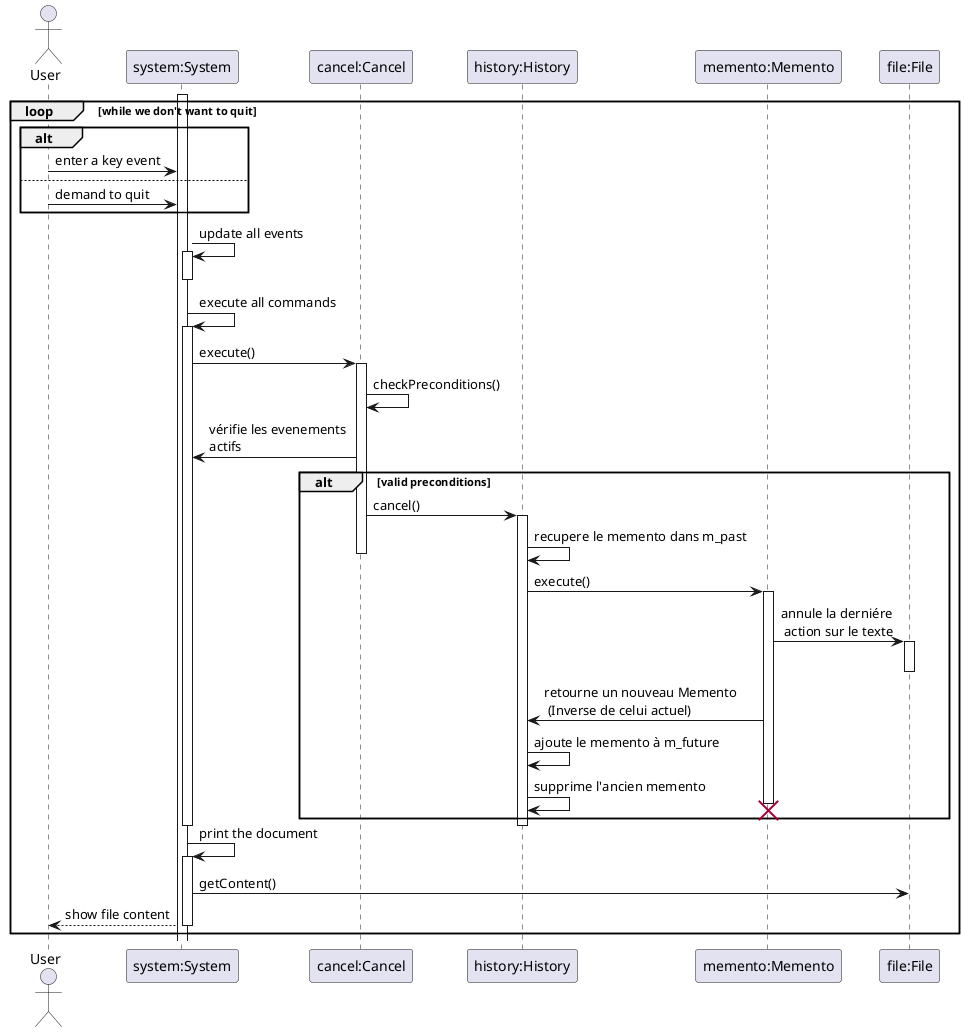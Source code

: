@startuml

actor User as U

participant "system:System" as S
participant "cancel:Cancel" as C
participant "history:History" as H
participant "memento:Memento" as M
participant "file:File" as F
activate S

loop while we don't want to quit

alt
U -> S : enter a key event
else
U -> S : demand to quit
end

S -> S : update all events
activate S
deactivate S

S -> S : execute all commands
activate S

S -> C : execute()
activate C
C -> C : checkPreconditions()

C -> S : vérifie les evenements \nactifs



alt valid preconditions
C -> H : cancel()
activate H
H->H : recupere le memento dans m_past
deactivate C
H->M : execute()
activate M
M -> F : annule la derniére\n action sur le texte 
activate F
deactivate F
M -> H : retourne un nouveau Memento\n (Inverse de celui actuel)
H->H : ajoute le memento à m_future
H->H: supprime l'ancien memento
destroy M

end
deactivate S
deactivate H
S -> S : print the document
activate S

S -> F : getContent()

S --> U : show file content
deactivate S

end

@enduml
